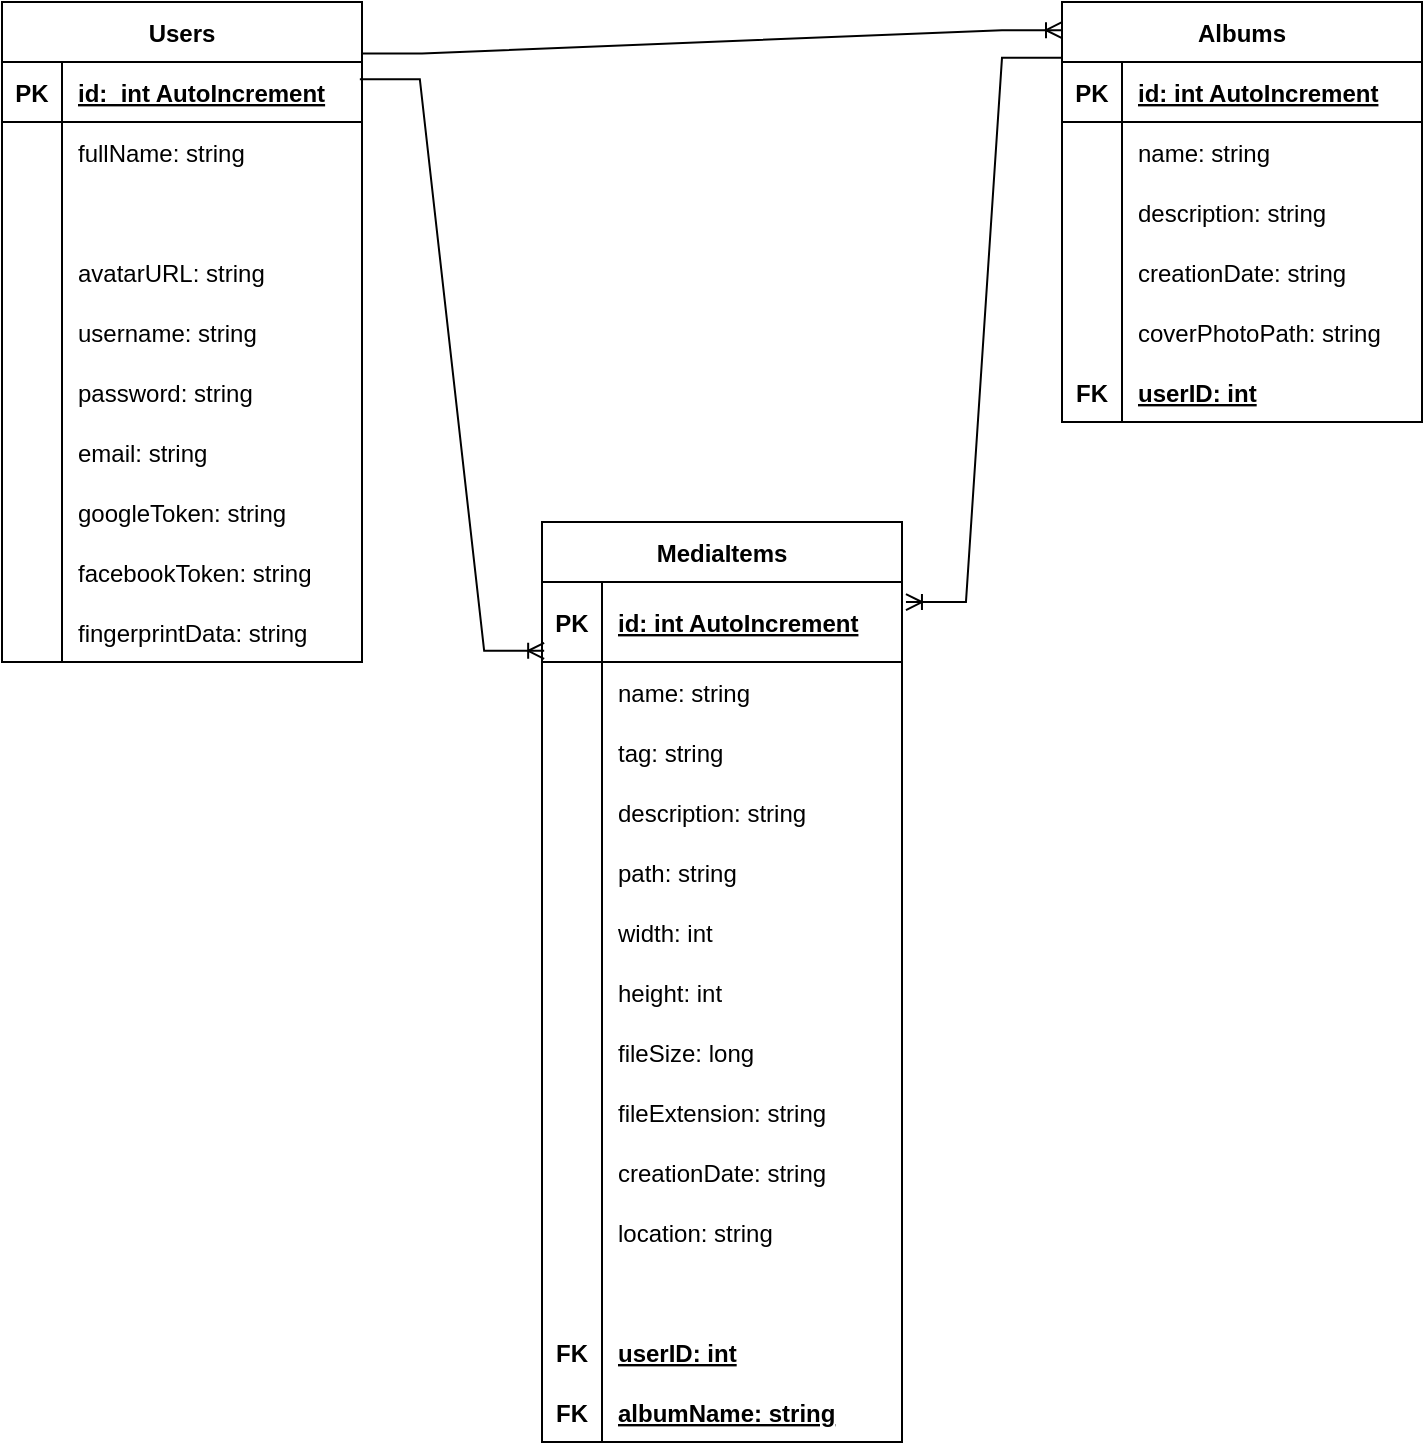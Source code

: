 <mxfile version="20.8.16" type="device"><diagram id="R2lEEEUBdFMjLlhIrx00" name="Page-1"><mxGraphModel dx="431" dy="868" grid="1" gridSize="10" guides="1" tooltips="1" connect="1" arrows="1" fold="1" page="1" pageScale="1" pageWidth="850" pageHeight="1100" math="0" shadow="0" extFonts="Permanent Marker^https://fonts.googleapis.com/css?family=Permanent+Marker"><root><mxCell id="0"/><mxCell id="1" parent="0"/><mxCell id="tTc_UbWe4HapGtmAFF0S-17" value="MediaItems" style="shape=table;startSize=30;container=1;collapsible=1;childLayout=tableLayout;fixedRows=1;rowLines=0;fontStyle=1;align=center;resizeLast=1;" parent="1" vertex="1"><mxGeometry x="350" y="480" width="180" height="460" as="geometry"/></mxCell><mxCell id="tTc_UbWe4HapGtmAFF0S-18" value="" style="shape=tableRow;horizontal=0;startSize=0;swimlaneHead=0;swimlaneBody=0;fillColor=none;collapsible=0;dropTarget=0;points=[[0,0.5],[1,0.5]];portConstraint=eastwest;top=0;left=0;right=0;bottom=1;" parent="tTc_UbWe4HapGtmAFF0S-17" vertex="1"><mxGeometry y="30" width="180" height="40" as="geometry"/></mxCell><mxCell id="tTc_UbWe4HapGtmAFF0S-19" value="PK" style="shape=partialRectangle;connectable=0;fillColor=none;top=0;left=0;bottom=0;right=0;fontStyle=1;overflow=hidden;" parent="tTc_UbWe4HapGtmAFF0S-18" vertex="1"><mxGeometry width="30" height="40" as="geometry"><mxRectangle width="30" height="40" as="alternateBounds"/></mxGeometry></mxCell><mxCell id="tTc_UbWe4HapGtmAFF0S-20" value="id: int AutoIncrement" style="shape=partialRectangle;connectable=0;fillColor=none;top=0;left=0;bottom=0;right=0;align=left;spacingLeft=6;fontStyle=5;overflow=hidden;" parent="tTc_UbWe4HapGtmAFF0S-18" vertex="1"><mxGeometry x="30" width="150" height="40" as="geometry"><mxRectangle width="150" height="40" as="alternateBounds"/></mxGeometry></mxCell><mxCell id="tTc_UbWe4HapGtmAFF0S-21" value="" style="shape=tableRow;horizontal=0;startSize=0;swimlaneHead=0;swimlaneBody=0;fillColor=none;collapsible=0;dropTarget=0;points=[[0,0.5],[1,0.5]];portConstraint=eastwest;top=0;left=0;right=0;bottom=0;" parent="tTc_UbWe4HapGtmAFF0S-17" vertex="1"><mxGeometry y="70" width="180" height="30" as="geometry"/></mxCell><mxCell id="tTc_UbWe4HapGtmAFF0S-22" value="" style="shape=partialRectangle;connectable=0;fillColor=none;top=0;left=0;bottom=0;right=0;editable=1;overflow=hidden;" parent="tTc_UbWe4HapGtmAFF0S-21" vertex="1"><mxGeometry width="30" height="30" as="geometry"><mxRectangle width="30" height="30" as="alternateBounds"/></mxGeometry></mxCell><mxCell id="tTc_UbWe4HapGtmAFF0S-23" value="name: string" style="shape=partialRectangle;connectable=0;fillColor=none;top=0;left=0;bottom=0;right=0;align=left;spacingLeft=6;overflow=hidden;" parent="tTc_UbWe4HapGtmAFF0S-21" vertex="1"><mxGeometry x="30" width="150" height="30" as="geometry"><mxRectangle width="150" height="30" as="alternateBounds"/></mxGeometry></mxCell><mxCell id="tTc_UbWe4HapGtmAFF0S-24" value="" style="shape=tableRow;horizontal=0;startSize=0;swimlaneHead=0;swimlaneBody=0;fillColor=none;collapsible=0;dropTarget=0;points=[[0,0.5],[1,0.5]];portConstraint=eastwest;top=0;left=0;right=0;bottom=0;" parent="tTc_UbWe4HapGtmAFF0S-17" vertex="1"><mxGeometry y="100" width="180" height="30" as="geometry"/></mxCell><mxCell id="tTc_UbWe4HapGtmAFF0S-25" value="" style="shape=partialRectangle;connectable=0;fillColor=none;top=0;left=0;bottom=0;right=0;editable=1;overflow=hidden;" parent="tTc_UbWe4HapGtmAFF0S-24" vertex="1"><mxGeometry width="30" height="30" as="geometry"><mxRectangle width="30" height="30" as="alternateBounds"/></mxGeometry></mxCell><mxCell id="tTc_UbWe4HapGtmAFF0S-26" value="tag: string" style="shape=partialRectangle;connectable=0;fillColor=none;top=0;left=0;bottom=0;right=0;align=left;spacingLeft=6;overflow=hidden;" parent="tTc_UbWe4HapGtmAFF0S-24" vertex="1"><mxGeometry x="30" width="150" height="30" as="geometry"><mxRectangle width="150" height="30" as="alternateBounds"/></mxGeometry></mxCell><mxCell id="tTc_UbWe4HapGtmAFF0S-27" value="" style="shape=tableRow;horizontal=0;startSize=0;swimlaneHead=0;swimlaneBody=0;fillColor=none;collapsible=0;dropTarget=0;points=[[0,0.5],[1,0.5]];portConstraint=eastwest;top=0;left=0;right=0;bottom=0;" parent="tTc_UbWe4HapGtmAFF0S-17" vertex="1"><mxGeometry y="130" width="180" height="30" as="geometry"/></mxCell><mxCell id="tTc_UbWe4HapGtmAFF0S-28" value="" style="shape=partialRectangle;connectable=0;fillColor=none;top=0;left=0;bottom=0;right=0;editable=1;overflow=hidden;" parent="tTc_UbWe4HapGtmAFF0S-27" vertex="1"><mxGeometry width="30" height="30" as="geometry"><mxRectangle width="30" height="30" as="alternateBounds"/></mxGeometry></mxCell><mxCell id="tTc_UbWe4HapGtmAFF0S-29" value="description: string" style="shape=partialRectangle;connectable=0;fillColor=none;top=0;left=0;bottom=0;right=0;align=left;spacingLeft=6;overflow=hidden;" parent="tTc_UbWe4HapGtmAFF0S-27" vertex="1"><mxGeometry x="30" width="150" height="30" as="geometry"><mxRectangle width="150" height="30" as="alternateBounds"/></mxGeometry></mxCell><mxCell id="OUuuG4n3FgEc2BQO8VPp-9" value="" style="shape=tableRow;horizontal=0;startSize=0;swimlaneHead=0;swimlaneBody=0;fillColor=none;collapsible=0;dropTarget=0;points=[[0,0.5],[1,0.5]];portConstraint=eastwest;top=0;left=0;right=0;bottom=0;" vertex="1" parent="tTc_UbWe4HapGtmAFF0S-17"><mxGeometry y="160" width="180" height="30" as="geometry"/></mxCell><mxCell id="OUuuG4n3FgEc2BQO8VPp-10" value="" style="shape=partialRectangle;connectable=0;fillColor=none;top=0;left=0;bottom=0;right=0;editable=1;overflow=hidden;" vertex="1" parent="OUuuG4n3FgEc2BQO8VPp-9"><mxGeometry width="30" height="30" as="geometry"><mxRectangle width="30" height="30" as="alternateBounds"/></mxGeometry></mxCell><mxCell id="OUuuG4n3FgEc2BQO8VPp-11" value="path: string" style="shape=partialRectangle;connectable=0;fillColor=none;top=0;left=0;bottom=0;right=0;align=left;spacingLeft=6;overflow=hidden;" vertex="1" parent="OUuuG4n3FgEc2BQO8VPp-9"><mxGeometry x="30" width="150" height="30" as="geometry"><mxRectangle width="150" height="30" as="alternateBounds"/></mxGeometry></mxCell><mxCell id="OUuuG4n3FgEc2BQO8VPp-39" value="" style="shape=tableRow;horizontal=0;startSize=0;swimlaneHead=0;swimlaneBody=0;fillColor=none;collapsible=0;dropTarget=0;points=[[0,0.5],[1,0.5]];portConstraint=eastwest;top=0;left=0;right=0;bottom=0;" vertex="1" parent="tTc_UbWe4HapGtmAFF0S-17"><mxGeometry y="190" width="180" height="30" as="geometry"/></mxCell><mxCell id="OUuuG4n3FgEc2BQO8VPp-40" value="" style="shape=partialRectangle;connectable=0;fillColor=none;top=0;left=0;bottom=0;right=0;editable=1;overflow=hidden;" vertex="1" parent="OUuuG4n3FgEc2BQO8VPp-39"><mxGeometry width="30" height="30" as="geometry"><mxRectangle width="30" height="30" as="alternateBounds"/></mxGeometry></mxCell><mxCell id="OUuuG4n3FgEc2BQO8VPp-41" value="width: int" style="shape=partialRectangle;connectable=0;fillColor=none;top=0;left=0;bottom=0;right=0;align=left;spacingLeft=6;overflow=hidden;" vertex="1" parent="OUuuG4n3FgEc2BQO8VPp-39"><mxGeometry x="30" width="150" height="30" as="geometry"><mxRectangle width="150" height="30" as="alternateBounds"/></mxGeometry></mxCell><mxCell id="OUuuG4n3FgEc2BQO8VPp-36" value="" style="shape=tableRow;horizontal=0;startSize=0;swimlaneHead=0;swimlaneBody=0;fillColor=none;collapsible=0;dropTarget=0;points=[[0,0.5],[1,0.5]];portConstraint=eastwest;top=0;left=0;right=0;bottom=0;" vertex="1" parent="tTc_UbWe4HapGtmAFF0S-17"><mxGeometry y="220" width="180" height="30" as="geometry"/></mxCell><mxCell id="OUuuG4n3FgEc2BQO8VPp-37" value="" style="shape=partialRectangle;connectable=0;fillColor=none;top=0;left=0;bottom=0;right=0;editable=1;overflow=hidden;" vertex="1" parent="OUuuG4n3FgEc2BQO8VPp-36"><mxGeometry width="30" height="30" as="geometry"><mxRectangle width="30" height="30" as="alternateBounds"/></mxGeometry></mxCell><mxCell id="OUuuG4n3FgEc2BQO8VPp-38" value="height: int" style="shape=partialRectangle;connectable=0;fillColor=none;top=0;left=0;bottom=0;right=0;align=left;spacingLeft=6;overflow=hidden;" vertex="1" parent="OUuuG4n3FgEc2BQO8VPp-36"><mxGeometry x="30" width="150" height="30" as="geometry"><mxRectangle width="150" height="30" as="alternateBounds"/></mxGeometry></mxCell><mxCell id="OUuuG4n3FgEc2BQO8VPp-49" value="" style="shape=tableRow;horizontal=0;startSize=0;swimlaneHead=0;swimlaneBody=0;fillColor=none;collapsible=0;dropTarget=0;points=[[0,0.5],[1,0.5]];portConstraint=eastwest;top=0;left=0;right=0;bottom=0;" vertex="1" parent="tTc_UbWe4HapGtmAFF0S-17"><mxGeometry y="250" width="180" height="30" as="geometry"/></mxCell><mxCell id="OUuuG4n3FgEc2BQO8VPp-50" value="" style="shape=partialRectangle;connectable=0;fillColor=none;top=0;left=0;bottom=0;right=0;editable=1;overflow=hidden;" vertex="1" parent="OUuuG4n3FgEc2BQO8VPp-49"><mxGeometry width="30" height="30" as="geometry"><mxRectangle width="30" height="30" as="alternateBounds"/></mxGeometry></mxCell><mxCell id="OUuuG4n3FgEc2BQO8VPp-51" value="fileSize: long" style="shape=partialRectangle;connectable=0;fillColor=none;top=0;left=0;bottom=0;right=0;align=left;spacingLeft=6;overflow=hidden;" vertex="1" parent="OUuuG4n3FgEc2BQO8VPp-49"><mxGeometry x="30" width="150" height="30" as="geometry"><mxRectangle width="150" height="30" as="alternateBounds"/></mxGeometry></mxCell><mxCell id="OUuuG4n3FgEc2BQO8VPp-46" value="" style="shape=tableRow;horizontal=0;startSize=0;swimlaneHead=0;swimlaneBody=0;fillColor=none;collapsible=0;dropTarget=0;points=[[0,0.5],[1,0.5]];portConstraint=eastwest;top=0;left=0;right=0;bottom=0;" vertex="1" parent="tTc_UbWe4HapGtmAFF0S-17"><mxGeometry y="280" width="180" height="30" as="geometry"/></mxCell><mxCell id="OUuuG4n3FgEc2BQO8VPp-47" value="" style="shape=partialRectangle;connectable=0;fillColor=none;top=0;left=0;bottom=0;right=0;editable=1;overflow=hidden;" vertex="1" parent="OUuuG4n3FgEc2BQO8VPp-46"><mxGeometry width="30" height="30" as="geometry"><mxRectangle width="30" height="30" as="alternateBounds"/></mxGeometry></mxCell><mxCell id="OUuuG4n3FgEc2BQO8VPp-48" value="fileExtension: string" style="shape=partialRectangle;connectable=0;fillColor=none;top=0;left=0;bottom=0;right=0;align=left;spacingLeft=6;overflow=hidden;" vertex="1" parent="OUuuG4n3FgEc2BQO8VPp-46"><mxGeometry x="30" width="150" height="30" as="geometry"><mxRectangle width="150" height="30" as="alternateBounds"/></mxGeometry></mxCell><mxCell id="OUuuG4n3FgEc2BQO8VPp-43" value="" style="shape=tableRow;horizontal=0;startSize=0;swimlaneHead=0;swimlaneBody=0;fillColor=none;collapsible=0;dropTarget=0;points=[[0,0.5],[1,0.5]];portConstraint=eastwest;top=0;left=0;right=0;bottom=0;" vertex="1" parent="tTc_UbWe4HapGtmAFF0S-17"><mxGeometry y="310" width="180" height="30" as="geometry"/></mxCell><mxCell id="OUuuG4n3FgEc2BQO8VPp-44" value="" style="shape=partialRectangle;connectable=0;fillColor=none;top=0;left=0;bottom=0;right=0;editable=1;overflow=hidden;" vertex="1" parent="OUuuG4n3FgEc2BQO8VPp-43"><mxGeometry width="30" height="30" as="geometry"><mxRectangle width="30" height="30" as="alternateBounds"/></mxGeometry></mxCell><mxCell id="OUuuG4n3FgEc2BQO8VPp-45" value="creationDate: string" style="shape=partialRectangle;connectable=0;fillColor=none;top=0;left=0;bottom=0;right=0;align=left;spacingLeft=6;overflow=hidden;" vertex="1" parent="OUuuG4n3FgEc2BQO8VPp-43"><mxGeometry x="30" width="150" height="30" as="geometry"><mxRectangle width="150" height="30" as="alternateBounds"/></mxGeometry></mxCell><mxCell id="OUuuG4n3FgEc2BQO8VPp-52" value="" style="shape=tableRow;horizontal=0;startSize=0;swimlaneHead=0;swimlaneBody=0;fillColor=none;collapsible=0;dropTarget=0;points=[[0,0.5],[1,0.5]];portConstraint=eastwest;top=0;left=0;right=0;bottom=0;" vertex="1" parent="tTc_UbWe4HapGtmAFF0S-17"><mxGeometry y="340" width="180" height="30" as="geometry"/></mxCell><mxCell id="OUuuG4n3FgEc2BQO8VPp-53" value="" style="shape=partialRectangle;connectable=0;fillColor=none;top=0;left=0;bottom=0;right=0;editable=1;overflow=hidden;" vertex="1" parent="OUuuG4n3FgEc2BQO8VPp-52"><mxGeometry width="30" height="30" as="geometry"><mxRectangle width="30" height="30" as="alternateBounds"/></mxGeometry></mxCell><mxCell id="OUuuG4n3FgEc2BQO8VPp-54" value="location: string" style="shape=partialRectangle;connectable=0;fillColor=none;top=0;left=0;bottom=0;right=0;align=left;spacingLeft=6;overflow=hidden;" vertex="1" parent="OUuuG4n3FgEc2BQO8VPp-52"><mxGeometry x="30" width="150" height="30" as="geometry"><mxRectangle width="150" height="30" as="alternateBounds"/></mxGeometry></mxCell><mxCell id="OUuuG4n3FgEc2BQO8VPp-33" value="" style="shape=tableRow;horizontal=0;startSize=0;swimlaneHead=0;swimlaneBody=0;fillColor=none;collapsible=0;dropTarget=0;points=[[0,0.5],[1,0.5]];portConstraint=eastwest;top=0;left=0;right=0;bottom=0;" vertex="1" parent="tTc_UbWe4HapGtmAFF0S-17"><mxGeometry y="370" width="180" height="30" as="geometry"/></mxCell><mxCell id="OUuuG4n3FgEc2BQO8VPp-34" value="" style="shape=partialRectangle;connectable=0;fillColor=none;top=0;left=0;bottom=0;right=0;editable=1;overflow=hidden;" vertex="1" parent="OUuuG4n3FgEc2BQO8VPp-33"><mxGeometry width="30" height="30" as="geometry"><mxRectangle width="30" height="30" as="alternateBounds"/></mxGeometry></mxCell><mxCell id="OUuuG4n3FgEc2BQO8VPp-35" value="" style="shape=partialRectangle;connectable=0;fillColor=none;top=0;left=0;bottom=0;right=0;align=left;spacingLeft=6;overflow=hidden;" vertex="1" parent="OUuuG4n3FgEc2BQO8VPp-33"><mxGeometry x="30" width="150" height="30" as="geometry"><mxRectangle width="150" height="30" as="alternateBounds"/></mxGeometry></mxCell><mxCell id="OUuuG4n3FgEc2BQO8VPp-3" value="" style="shape=tableRow;horizontal=0;startSize=0;swimlaneHead=0;swimlaneBody=0;fillColor=none;collapsible=0;dropTarget=0;points=[[0,0.5],[1,0.5]];portConstraint=eastwest;top=0;left=0;right=0;bottom=0;" vertex="1" parent="tTc_UbWe4HapGtmAFF0S-17"><mxGeometry y="400" width="180" height="30" as="geometry"/></mxCell><mxCell id="OUuuG4n3FgEc2BQO8VPp-4" value="FK" style="shape=partialRectangle;connectable=0;fillColor=none;top=0;left=0;bottom=0;right=0;editable=1;overflow=hidden;fontStyle=1" vertex="1" parent="OUuuG4n3FgEc2BQO8VPp-3"><mxGeometry width="30" height="30" as="geometry"><mxRectangle width="30" height="30" as="alternateBounds"/></mxGeometry></mxCell><mxCell id="OUuuG4n3FgEc2BQO8VPp-5" value="userID: int" style="shape=partialRectangle;connectable=0;fillColor=none;top=0;left=0;bottom=0;right=0;align=left;spacingLeft=6;overflow=hidden;fontStyle=5" vertex="1" parent="OUuuG4n3FgEc2BQO8VPp-3"><mxGeometry x="30" width="150" height="30" as="geometry"><mxRectangle width="150" height="30" as="alternateBounds"/></mxGeometry></mxCell><mxCell id="TWZr-K0yblDeDZl4FuA9-84" value="" style="shape=tableRow;horizontal=0;startSize=0;swimlaneHead=0;swimlaneBody=0;fillColor=none;collapsible=0;dropTarget=0;points=[[0,0.5],[1,0.5]];portConstraint=eastwest;top=0;left=0;right=0;bottom=0;" parent="tTc_UbWe4HapGtmAFF0S-17" vertex="1"><mxGeometry y="430" width="180" height="30" as="geometry"/></mxCell><mxCell id="TWZr-K0yblDeDZl4FuA9-85" value="FK" style="shape=partialRectangle;connectable=0;fillColor=none;top=0;left=0;bottom=0;right=0;editable=1;overflow=hidden;fontStyle=1" parent="TWZr-K0yblDeDZl4FuA9-84" vertex="1"><mxGeometry width="30" height="30" as="geometry"><mxRectangle width="30" height="30" as="alternateBounds"/></mxGeometry></mxCell><mxCell id="TWZr-K0yblDeDZl4FuA9-86" value="albumName: string" style="shape=partialRectangle;connectable=0;fillColor=none;top=0;left=0;bottom=0;right=0;align=left;spacingLeft=6;overflow=hidden;fontStyle=5" parent="TWZr-K0yblDeDZl4FuA9-84" vertex="1"><mxGeometry x="30" width="150" height="30" as="geometry"><mxRectangle width="150" height="30" as="alternateBounds"/></mxGeometry></mxCell><mxCell id="tTc_UbWe4HapGtmAFF0S-1" value="Users" style="shape=table;startSize=30;container=1;collapsible=1;childLayout=tableLayout;fixedRows=1;rowLines=0;fontStyle=1;align=center;resizeLast=1;" parent="1" vertex="1"><mxGeometry x="80" y="220" width="180" height="330" as="geometry"/></mxCell><mxCell id="tTc_UbWe4HapGtmAFF0S-2" value="" style="shape=tableRow;horizontal=0;startSize=0;swimlaneHead=0;swimlaneBody=0;fillColor=none;collapsible=0;dropTarget=0;points=[[0,0.5],[1,0.5]];portConstraint=eastwest;top=0;left=0;right=0;bottom=1;" parent="tTc_UbWe4HapGtmAFF0S-1" vertex="1"><mxGeometry y="30" width="180" height="30" as="geometry"/></mxCell><mxCell id="tTc_UbWe4HapGtmAFF0S-3" value="PK" style="shape=partialRectangle;connectable=0;fillColor=none;top=0;left=0;bottom=0;right=0;fontStyle=1;overflow=hidden;" parent="tTc_UbWe4HapGtmAFF0S-2" vertex="1"><mxGeometry width="30" height="30" as="geometry"><mxRectangle width="30" height="30" as="alternateBounds"/></mxGeometry></mxCell><mxCell id="tTc_UbWe4HapGtmAFF0S-4" value="id:  int AutoIncrement" style="shape=partialRectangle;connectable=0;fillColor=none;top=0;left=0;bottom=0;right=0;align=left;spacingLeft=6;fontStyle=5;overflow=hidden;" parent="tTc_UbWe4HapGtmAFF0S-2" vertex="1"><mxGeometry x="30" width="150" height="30" as="geometry"><mxRectangle width="150" height="30" as="alternateBounds"/></mxGeometry></mxCell><mxCell id="tTc_UbWe4HapGtmAFF0S-5" value="" style="shape=tableRow;horizontal=0;startSize=0;swimlaneHead=0;swimlaneBody=0;fillColor=none;collapsible=0;dropTarget=0;points=[[0,0.5],[1,0.5]];portConstraint=eastwest;top=0;left=0;right=0;bottom=0;" parent="tTc_UbWe4HapGtmAFF0S-1" vertex="1"><mxGeometry y="60" width="180" height="30" as="geometry"/></mxCell><mxCell id="tTc_UbWe4HapGtmAFF0S-6" value="" style="shape=partialRectangle;connectable=0;fillColor=none;top=0;left=0;bottom=0;right=0;editable=1;overflow=hidden;" parent="tTc_UbWe4HapGtmAFF0S-5" vertex="1"><mxGeometry width="30" height="30" as="geometry"><mxRectangle width="30" height="30" as="alternateBounds"/></mxGeometry></mxCell><mxCell id="tTc_UbWe4HapGtmAFF0S-7" value="fullName: string" style="shape=partialRectangle;connectable=0;fillColor=none;top=0;left=0;bottom=0;right=0;align=left;spacingLeft=6;overflow=hidden;" parent="tTc_UbWe4HapGtmAFF0S-5" vertex="1"><mxGeometry x="30" width="150" height="30" as="geometry"><mxRectangle width="150" height="30" as="alternateBounds"/></mxGeometry></mxCell><mxCell id="tTc_UbWe4HapGtmAFF0S-8" value="" style="shape=tableRow;horizontal=0;startSize=0;swimlaneHead=0;swimlaneBody=0;fillColor=none;collapsible=0;dropTarget=0;points=[[0,0.5],[1,0.5]];portConstraint=eastwest;top=0;left=0;right=0;bottom=0;" parent="tTc_UbWe4HapGtmAFF0S-1" vertex="1"><mxGeometry y="90" width="180" height="30" as="geometry"/></mxCell><mxCell id="tTc_UbWe4HapGtmAFF0S-9" value="" style="shape=partialRectangle;connectable=0;fillColor=none;top=0;left=0;bottom=0;right=0;editable=1;overflow=hidden;fontStyle=1" parent="tTc_UbWe4HapGtmAFF0S-8" vertex="1"><mxGeometry width="30" height="30" as="geometry"><mxRectangle width="30" height="30" as="alternateBounds"/></mxGeometry></mxCell><mxCell id="tTc_UbWe4HapGtmAFF0S-10" value="" style="shape=partialRectangle;connectable=0;fillColor=none;top=0;left=0;bottom=0;right=0;align=left;spacingLeft=6;overflow=hidden;fontStyle=5" parent="tTc_UbWe4HapGtmAFF0S-8" vertex="1"><mxGeometry x="30" width="150" height="30" as="geometry"><mxRectangle width="150" height="30" as="alternateBounds"/></mxGeometry></mxCell><mxCell id="tTc_UbWe4HapGtmAFF0S-11" value="" style="shape=tableRow;horizontal=0;startSize=0;swimlaneHead=0;swimlaneBody=0;fillColor=none;collapsible=0;dropTarget=0;points=[[0,0.5],[1,0.5]];portConstraint=eastwest;top=0;left=0;right=0;bottom=0;" parent="tTc_UbWe4HapGtmAFF0S-1" vertex="1"><mxGeometry y="120" width="180" height="30" as="geometry"/></mxCell><mxCell id="tTc_UbWe4HapGtmAFF0S-12" value="" style="shape=partialRectangle;connectable=0;fillColor=none;top=0;left=0;bottom=0;right=0;editable=1;overflow=hidden;fontStyle=1" parent="tTc_UbWe4HapGtmAFF0S-11" vertex="1"><mxGeometry width="30" height="30" as="geometry"><mxRectangle width="30" height="30" as="alternateBounds"/></mxGeometry></mxCell><mxCell id="tTc_UbWe4HapGtmAFF0S-13" value="avatarURL: string" style="shape=partialRectangle;connectable=0;fillColor=none;top=0;left=0;bottom=0;right=0;align=left;spacingLeft=6;overflow=hidden;fontStyle=0" parent="tTc_UbWe4HapGtmAFF0S-11" vertex="1"><mxGeometry x="30" width="150" height="30" as="geometry"><mxRectangle width="150" height="30" as="alternateBounds"/></mxGeometry></mxCell><mxCell id="tTc_UbWe4HapGtmAFF0S-14" value="" style="shape=tableRow;horizontal=0;startSize=0;swimlaneHead=0;swimlaneBody=0;fillColor=none;collapsible=0;dropTarget=0;points=[[0,0.5],[1,0.5]];portConstraint=eastwest;top=0;left=0;right=0;bottom=0;" parent="tTc_UbWe4HapGtmAFF0S-1" vertex="1"><mxGeometry y="150" width="180" height="30" as="geometry"/></mxCell><mxCell id="tTc_UbWe4HapGtmAFF0S-15" value="" style="shape=partialRectangle;connectable=0;fillColor=none;top=0;left=0;bottom=0;right=0;editable=1;overflow=hidden;" parent="tTc_UbWe4HapGtmAFF0S-14" vertex="1"><mxGeometry width="30" height="30" as="geometry"><mxRectangle width="30" height="30" as="alternateBounds"/></mxGeometry></mxCell><mxCell id="tTc_UbWe4HapGtmAFF0S-16" value="username: string" style="shape=partialRectangle;connectable=0;fillColor=none;top=0;left=0;bottom=0;right=0;align=left;spacingLeft=6;overflow=hidden;" parent="tTc_UbWe4HapGtmAFF0S-14" vertex="1"><mxGeometry x="30" width="150" height="30" as="geometry"><mxRectangle width="150" height="30" as="alternateBounds"/></mxGeometry></mxCell><mxCell id="OUuuG4n3FgEc2BQO8VPp-18" value="" style="shape=tableRow;horizontal=0;startSize=0;swimlaneHead=0;swimlaneBody=0;fillColor=none;collapsible=0;dropTarget=0;points=[[0,0.5],[1,0.5]];portConstraint=eastwest;top=0;left=0;right=0;bottom=0;" vertex="1" parent="tTc_UbWe4HapGtmAFF0S-1"><mxGeometry y="180" width="180" height="30" as="geometry"/></mxCell><mxCell id="OUuuG4n3FgEc2BQO8VPp-19" value="" style="shape=partialRectangle;connectable=0;fillColor=none;top=0;left=0;bottom=0;right=0;editable=1;overflow=hidden;" vertex="1" parent="OUuuG4n3FgEc2BQO8VPp-18"><mxGeometry width="30" height="30" as="geometry"><mxRectangle width="30" height="30" as="alternateBounds"/></mxGeometry></mxCell><mxCell id="OUuuG4n3FgEc2BQO8VPp-20" value="password: string" style="shape=partialRectangle;connectable=0;fillColor=none;top=0;left=0;bottom=0;right=0;align=left;spacingLeft=6;overflow=hidden;" vertex="1" parent="OUuuG4n3FgEc2BQO8VPp-18"><mxGeometry x="30" width="150" height="30" as="geometry"><mxRectangle width="150" height="30" as="alternateBounds"/></mxGeometry></mxCell><mxCell id="OUuuG4n3FgEc2BQO8VPp-30" value="" style="shape=tableRow;horizontal=0;startSize=0;swimlaneHead=0;swimlaneBody=0;fillColor=none;collapsible=0;dropTarget=0;points=[[0,0.5],[1,0.5]];portConstraint=eastwest;top=0;left=0;right=0;bottom=0;" vertex="1" parent="tTc_UbWe4HapGtmAFF0S-1"><mxGeometry y="210" width="180" height="30" as="geometry"/></mxCell><mxCell id="OUuuG4n3FgEc2BQO8VPp-31" value="" style="shape=partialRectangle;connectable=0;fillColor=none;top=0;left=0;bottom=0;right=0;editable=1;overflow=hidden;" vertex="1" parent="OUuuG4n3FgEc2BQO8VPp-30"><mxGeometry width="30" height="30" as="geometry"><mxRectangle width="30" height="30" as="alternateBounds"/></mxGeometry></mxCell><mxCell id="OUuuG4n3FgEc2BQO8VPp-32" value="email: string" style="shape=partialRectangle;connectable=0;fillColor=none;top=0;left=0;bottom=0;right=0;align=left;spacingLeft=6;overflow=hidden;" vertex="1" parent="OUuuG4n3FgEc2BQO8VPp-30"><mxGeometry x="30" width="150" height="30" as="geometry"><mxRectangle width="150" height="30" as="alternateBounds"/></mxGeometry></mxCell><mxCell id="OUuuG4n3FgEc2BQO8VPp-27" value="" style="shape=tableRow;horizontal=0;startSize=0;swimlaneHead=0;swimlaneBody=0;fillColor=none;collapsible=0;dropTarget=0;points=[[0,0.5],[1,0.5]];portConstraint=eastwest;top=0;left=0;right=0;bottom=0;" vertex="1" parent="tTc_UbWe4HapGtmAFF0S-1"><mxGeometry y="240" width="180" height="30" as="geometry"/></mxCell><mxCell id="OUuuG4n3FgEc2BQO8VPp-28" value="" style="shape=partialRectangle;connectable=0;fillColor=none;top=0;left=0;bottom=0;right=0;editable=1;overflow=hidden;" vertex="1" parent="OUuuG4n3FgEc2BQO8VPp-27"><mxGeometry width="30" height="30" as="geometry"><mxRectangle width="30" height="30" as="alternateBounds"/></mxGeometry></mxCell><mxCell id="OUuuG4n3FgEc2BQO8VPp-29" value="googleToken: string" style="shape=partialRectangle;connectable=0;fillColor=none;top=0;left=0;bottom=0;right=0;align=left;spacingLeft=6;overflow=hidden;" vertex="1" parent="OUuuG4n3FgEc2BQO8VPp-27"><mxGeometry x="30" width="150" height="30" as="geometry"><mxRectangle width="150" height="30" as="alternateBounds"/></mxGeometry></mxCell><mxCell id="OUuuG4n3FgEc2BQO8VPp-24" value="" style="shape=tableRow;horizontal=0;startSize=0;swimlaneHead=0;swimlaneBody=0;fillColor=none;collapsible=0;dropTarget=0;points=[[0,0.5],[1,0.5]];portConstraint=eastwest;top=0;left=0;right=0;bottom=0;" vertex="1" parent="tTc_UbWe4HapGtmAFF0S-1"><mxGeometry y="270" width="180" height="30" as="geometry"/></mxCell><mxCell id="OUuuG4n3FgEc2BQO8VPp-25" value="" style="shape=partialRectangle;connectable=0;fillColor=none;top=0;left=0;bottom=0;right=0;editable=1;overflow=hidden;" vertex="1" parent="OUuuG4n3FgEc2BQO8VPp-24"><mxGeometry width="30" height="30" as="geometry"><mxRectangle width="30" height="30" as="alternateBounds"/></mxGeometry></mxCell><mxCell id="OUuuG4n3FgEc2BQO8VPp-26" value="facebookToken: string" style="shape=partialRectangle;connectable=0;fillColor=none;top=0;left=0;bottom=0;right=0;align=left;spacingLeft=6;overflow=hidden;" vertex="1" parent="OUuuG4n3FgEc2BQO8VPp-24"><mxGeometry x="30" width="150" height="30" as="geometry"><mxRectangle width="150" height="30" as="alternateBounds"/></mxGeometry></mxCell><mxCell id="OUuuG4n3FgEc2BQO8VPp-21" value="" style="shape=tableRow;horizontal=0;startSize=0;swimlaneHead=0;swimlaneBody=0;fillColor=none;collapsible=0;dropTarget=0;points=[[0,0.5],[1,0.5]];portConstraint=eastwest;top=0;left=0;right=0;bottom=0;" vertex="1" parent="tTc_UbWe4HapGtmAFF0S-1"><mxGeometry y="300" width="180" height="30" as="geometry"/></mxCell><mxCell id="OUuuG4n3FgEc2BQO8VPp-22" value="" style="shape=partialRectangle;connectable=0;fillColor=none;top=0;left=0;bottom=0;right=0;editable=1;overflow=hidden;" vertex="1" parent="OUuuG4n3FgEc2BQO8VPp-21"><mxGeometry width="30" height="30" as="geometry"><mxRectangle width="30" height="30" as="alternateBounds"/></mxGeometry></mxCell><mxCell id="OUuuG4n3FgEc2BQO8VPp-23" value="fingerprintData: string" style="shape=partialRectangle;connectable=0;fillColor=none;top=0;left=0;bottom=0;right=0;align=left;spacingLeft=6;overflow=hidden;" vertex="1" parent="OUuuG4n3FgEc2BQO8VPp-21"><mxGeometry x="30" width="150" height="30" as="geometry"><mxRectangle width="150" height="30" as="alternateBounds"/></mxGeometry></mxCell><mxCell id="TWZr-K0yblDeDZl4FuA9-14" value="Albums" style="shape=table;startSize=30;container=1;collapsible=1;childLayout=tableLayout;fixedRows=1;rowLines=0;fontStyle=1;align=center;resizeLast=1;" parent="1" vertex="1"><mxGeometry x="610" y="220" width="180" height="210" as="geometry"/></mxCell><mxCell id="TWZr-K0yblDeDZl4FuA9-15" value="" style="shape=tableRow;horizontal=0;startSize=0;swimlaneHead=0;swimlaneBody=0;fillColor=none;collapsible=0;dropTarget=0;points=[[0,0.5],[1,0.5]];portConstraint=eastwest;top=0;left=0;right=0;bottom=1;" parent="TWZr-K0yblDeDZl4FuA9-14" vertex="1"><mxGeometry y="30" width="180" height="30" as="geometry"/></mxCell><mxCell id="TWZr-K0yblDeDZl4FuA9-16" value="PK" style="shape=partialRectangle;connectable=0;fillColor=none;top=0;left=0;bottom=0;right=0;fontStyle=1;overflow=hidden;" parent="TWZr-K0yblDeDZl4FuA9-15" vertex="1"><mxGeometry width="30" height="30" as="geometry"><mxRectangle width="30" height="30" as="alternateBounds"/></mxGeometry></mxCell><mxCell id="TWZr-K0yblDeDZl4FuA9-17" value="id: int AutoIncrement" style="shape=partialRectangle;connectable=0;fillColor=none;top=0;left=0;bottom=0;right=0;align=left;spacingLeft=6;fontStyle=5;overflow=hidden;" parent="TWZr-K0yblDeDZl4FuA9-15" vertex="1"><mxGeometry x="30" width="150" height="30" as="geometry"><mxRectangle width="150" height="30" as="alternateBounds"/></mxGeometry></mxCell><mxCell id="TWZr-K0yblDeDZl4FuA9-18" value="" style="shape=tableRow;horizontal=0;startSize=0;swimlaneHead=0;swimlaneBody=0;fillColor=none;collapsible=0;dropTarget=0;points=[[0,0.5],[1,0.5]];portConstraint=eastwest;top=0;left=0;right=0;bottom=0;" parent="TWZr-K0yblDeDZl4FuA9-14" vertex="1"><mxGeometry y="60" width="180" height="30" as="geometry"/></mxCell><mxCell id="TWZr-K0yblDeDZl4FuA9-19" value="" style="shape=partialRectangle;connectable=0;fillColor=none;top=0;left=0;bottom=0;right=0;editable=1;overflow=hidden;" parent="TWZr-K0yblDeDZl4FuA9-18" vertex="1"><mxGeometry width="30" height="30" as="geometry"><mxRectangle width="30" height="30" as="alternateBounds"/></mxGeometry></mxCell><mxCell id="TWZr-K0yblDeDZl4FuA9-20" value="name: string" style="shape=partialRectangle;connectable=0;fillColor=none;top=0;left=0;bottom=0;right=0;align=left;spacingLeft=6;overflow=hidden;" parent="TWZr-K0yblDeDZl4FuA9-18" vertex="1"><mxGeometry x="30" width="150" height="30" as="geometry"><mxRectangle width="150" height="30" as="alternateBounds"/></mxGeometry></mxCell><mxCell id="TWZr-K0yblDeDZl4FuA9-21" value="" style="shape=tableRow;horizontal=0;startSize=0;swimlaneHead=0;swimlaneBody=0;fillColor=none;collapsible=0;dropTarget=0;points=[[0,0.5],[1,0.5]];portConstraint=eastwest;top=0;left=0;right=0;bottom=0;" parent="TWZr-K0yblDeDZl4FuA9-14" vertex="1"><mxGeometry y="90" width="180" height="30" as="geometry"/></mxCell><mxCell id="TWZr-K0yblDeDZl4FuA9-22" value="" style="shape=partialRectangle;connectable=0;fillColor=none;top=0;left=0;bottom=0;right=0;editable=1;overflow=hidden;" parent="TWZr-K0yblDeDZl4FuA9-21" vertex="1"><mxGeometry width="30" height="30" as="geometry"><mxRectangle width="30" height="30" as="alternateBounds"/></mxGeometry></mxCell><mxCell id="TWZr-K0yblDeDZl4FuA9-23" value="description: string" style="shape=partialRectangle;connectable=0;fillColor=none;top=0;left=0;bottom=0;right=0;align=left;spacingLeft=6;overflow=hidden;" parent="TWZr-K0yblDeDZl4FuA9-21" vertex="1"><mxGeometry x="30" width="150" height="30" as="geometry"><mxRectangle width="150" height="30" as="alternateBounds"/></mxGeometry></mxCell><mxCell id="TWZr-K0yblDeDZl4FuA9-24" value="" style="shape=tableRow;horizontal=0;startSize=0;swimlaneHead=0;swimlaneBody=0;fillColor=none;collapsible=0;dropTarget=0;points=[[0,0.5],[1,0.5]];portConstraint=eastwest;top=0;left=0;right=0;bottom=0;" parent="TWZr-K0yblDeDZl4FuA9-14" vertex="1"><mxGeometry y="120" width="180" height="30" as="geometry"/></mxCell><mxCell id="TWZr-K0yblDeDZl4FuA9-25" value="" style="shape=partialRectangle;connectable=0;fillColor=none;top=0;left=0;bottom=0;right=0;editable=1;overflow=hidden;" parent="TWZr-K0yblDeDZl4FuA9-24" vertex="1"><mxGeometry width="30" height="30" as="geometry"><mxRectangle width="30" height="30" as="alternateBounds"/></mxGeometry></mxCell><mxCell id="TWZr-K0yblDeDZl4FuA9-26" value="creationDate: string" style="shape=partialRectangle;connectable=0;fillColor=none;top=0;left=0;bottom=0;right=0;align=left;spacingLeft=6;overflow=hidden;" parent="TWZr-K0yblDeDZl4FuA9-24" vertex="1"><mxGeometry x="30" width="150" height="30" as="geometry"><mxRectangle width="150" height="30" as="alternateBounds"/></mxGeometry></mxCell><mxCell id="TWZr-K0yblDeDZl4FuA9-75" value="" style="shape=tableRow;horizontal=0;startSize=0;swimlaneHead=0;swimlaneBody=0;fillColor=none;collapsible=0;dropTarget=0;points=[[0,0.5],[1,0.5]];portConstraint=eastwest;top=0;left=0;right=0;bottom=0;" parent="TWZr-K0yblDeDZl4FuA9-14" vertex="1"><mxGeometry y="150" width="180" height="30" as="geometry"/></mxCell><mxCell id="TWZr-K0yblDeDZl4FuA9-76" value="" style="shape=partialRectangle;connectable=0;fillColor=none;top=0;left=0;bottom=0;right=0;editable=1;overflow=hidden;fontStyle=1" parent="TWZr-K0yblDeDZl4FuA9-75" vertex="1"><mxGeometry width="30" height="30" as="geometry"><mxRectangle width="30" height="30" as="alternateBounds"/></mxGeometry></mxCell><mxCell id="TWZr-K0yblDeDZl4FuA9-77" value="coverPhotoPath: string" style="shape=partialRectangle;connectable=0;fillColor=none;top=0;left=0;bottom=0;right=0;align=left;spacingLeft=6;overflow=hidden;fontStyle=0" parent="TWZr-K0yblDeDZl4FuA9-75" vertex="1"><mxGeometry x="30" width="150" height="30" as="geometry"><mxRectangle width="150" height="30" as="alternateBounds"/></mxGeometry></mxCell><mxCell id="TWZr-K0yblDeDZl4FuA9-78" value="" style="shape=tableRow;horizontal=0;startSize=0;swimlaneHead=0;swimlaneBody=0;fillColor=none;collapsible=0;dropTarget=0;points=[[0,0.5],[1,0.5]];portConstraint=eastwest;top=0;left=0;right=0;bottom=0;" parent="TWZr-K0yblDeDZl4FuA9-14" vertex="1"><mxGeometry y="180" width="180" height="30" as="geometry"/></mxCell><mxCell id="TWZr-K0yblDeDZl4FuA9-79" value="FK" style="shape=partialRectangle;connectable=0;fillColor=none;top=0;left=0;bottom=0;right=0;editable=1;overflow=hidden;fontStyle=1" parent="TWZr-K0yblDeDZl4FuA9-78" vertex="1"><mxGeometry width="30" height="30" as="geometry"><mxRectangle width="30" height="30" as="alternateBounds"/></mxGeometry></mxCell><mxCell id="TWZr-K0yblDeDZl4FuA9-80" value="userID: int" style="shape=partialRectangle;connectable=0;fillColor=none;top=0;left=0;bottom=0;right=0;align=left;spacingLeft=6;overflow=hidden;fontStyle=5" parent="TWZr-K0yblDeDZl4FuA9-78" vertex="1"><mxGeometry x="30" width="150" height="30" as="geometry"><mxRectangle width="150" height="30" as="alternateBounds"/></mxGeometry></mxCell><mxCell id="TWZr-K0yblDeDZl4FuA9-41" value="" style="edgeStyle=entityRelationEdgeStyle;fontSize=12;html=1;endArrow=ERoneToMany;rounded=0;exitX=0.994;exitY=0.117;exitDx=0;exitDy=0;exitPerimeter=0;entryX=0.006;entryY=0.14;entryDx=0;entryDy=0;entryPerimeter=0;" parent="1" source="tTc_UbWe4HapGtmAFF0S-1" target="tTc_UbWe4HapGtmAFF0S-17" edge="1"><mxGeometry width="100" height="100" relative="1" as="geometry"><mxPoint x="260" y="670" as="sourcePoint"/><mxPoint x="360" y="570" as="targetPoint"/></mxGeometry></mxCell><mxCell id="TWZr-K0yblDeDZl4FuA9-44" value="" style="edgeStyle=entityRelationEdgeStyle;fontSize=12;html=1;endArrow=ERoneToMany;rounded=0;exitX=0;exitY=0.133;exitDx=0;exitDy=0;exitPerimeter=0;entryX=1.011;entryY=0.087;entryDx=0;entryDy=0;entryPerimeter=0;" parent="1" source="TWZr-K0yblDeDZl4FuA9-14" target="tTc_UbWe4HapGtmAFF0S-17" edge="1"><mxGeometry width="100" height="100" relative="1" as="geometry"><mxPoint x="260" y="670" as="sourcePoint"/><mxPoint x="430" y="480" as="targetPoint"/></mxGeometry></mxCell><mxCell id="TWZr-K0yblDeDZl4FuA9-45" value="" style="edgeStyle=entityRelationEdgeStyle;fontSize=12;html=1;endArrow=ERoneToMany;rounded=0;exitX=1;exitY=0.078;exitDx=0;exitDy=0;exitPerimeter=0;entryX=0;entryY=0.067;entryDx=0;entryDy=0;entryPerimeter=0;" parent="1" source="tTc_UbWe4HapGtmAFF0S-1" target="TWZr-K0yblDeDZl4FuA9-14" edge="1"><mxGeometry width="100" height="100" relative="1" as="geometry"><mxPoint x="260" y="670" as="sourcePoint"/><mxPoint x="610" y="250" as="targetPoint"/></mxGeometry></mxCell></root></mxGraphModel></diagram></mxfile>